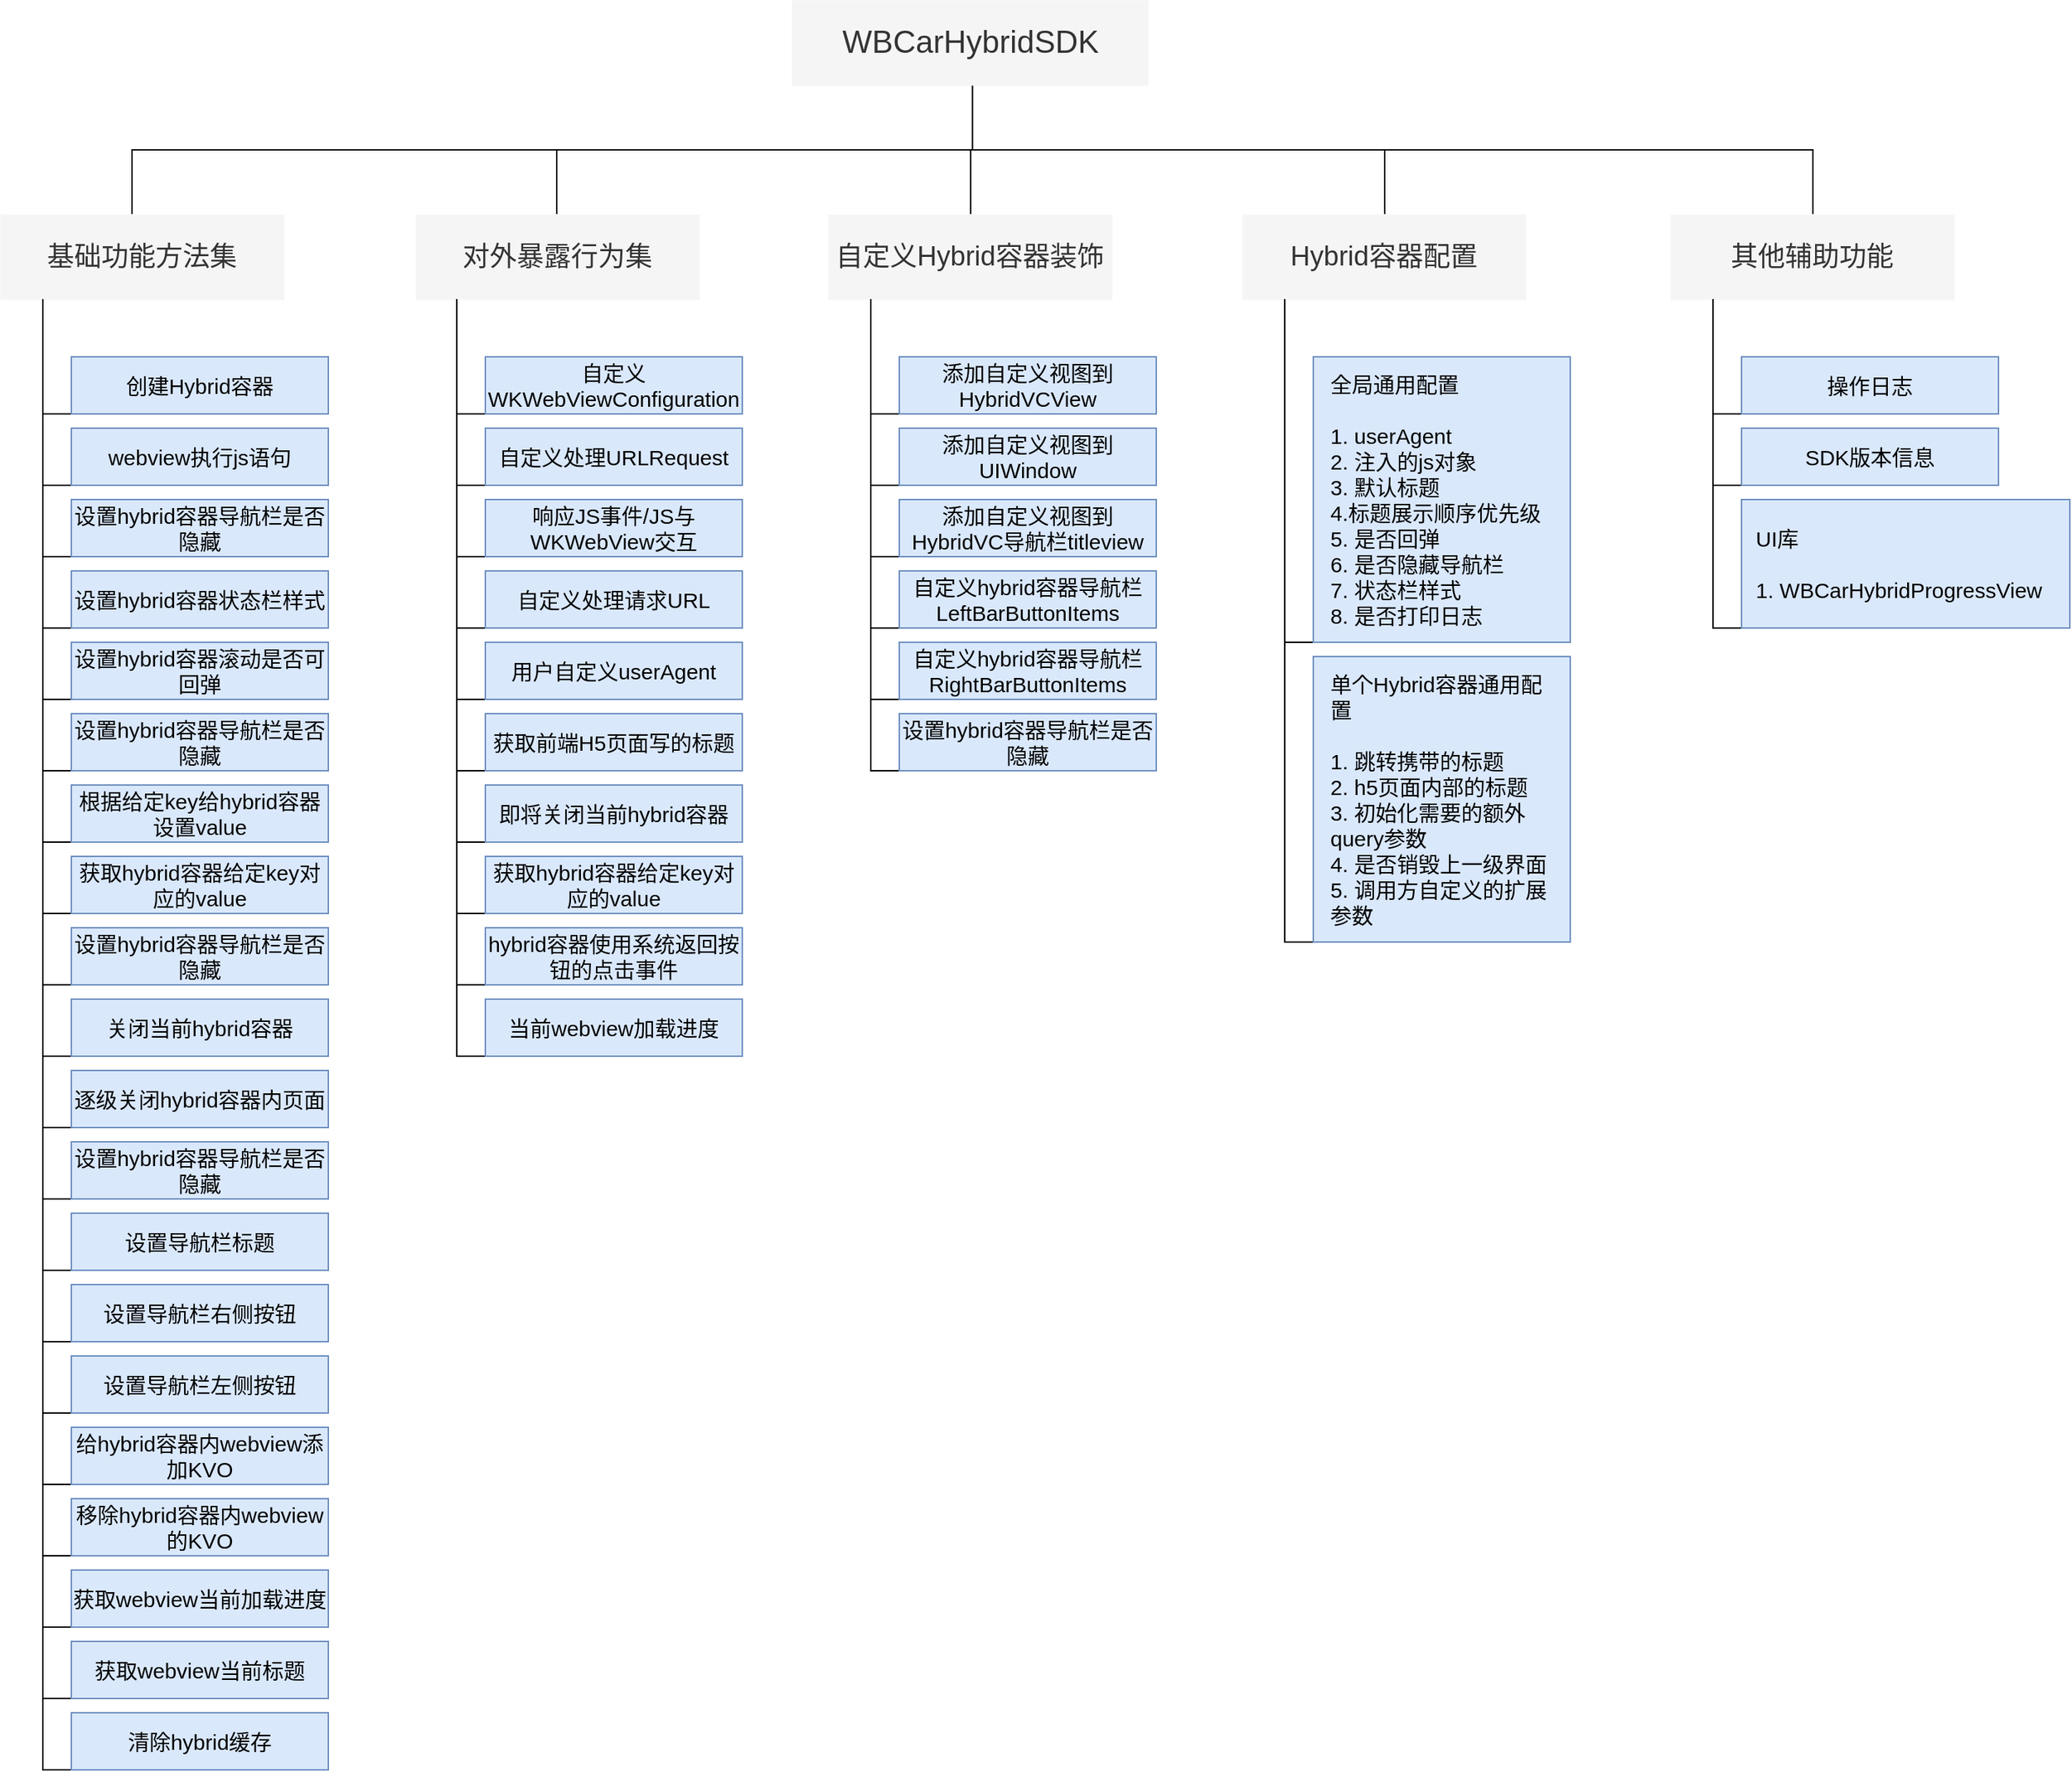 <mxfile version="15.8.6" type="github">
  <diagram id="Ij3SPuvVrrROI4GXfKk7" name="Page-1">
    <mxGraphModel dx="1656" dy="721" grid="1" gridSize="10" guides="1" tooltips="1" connect="1" arrows="1" fold="1" page="1" pageScale="1" pageWidth="827" pageHeight="1169" math="0" shadow="0">
      <root>
        <mxCell id="0" />
        <mxCell id="1" parent="0" />
        <mxCell id="zb7vuvem_jAwaq0RXjuC-1" value="&lt;font style=&quot;font-size: 22px&quot;&gt;WBCarHybridSDK&lt;/font&gt;" style="rounded=0;whiteSpace=wrap;html=1;fillColor=#f5f5f5;fontColor=#333333;strokeColor=none;strokeWidth=0;" vertex="1" parent="1">
          <mxGeometry x="584.5" y="70" width="250" height="60" as="geometry" />
        </mxCell>
        <mxCell id="zb7vuvem_jAwaq0RXjuC-2" value="" style="strokeWidth=1;html=1;shape=mxgraph.flowchart.annotation_2;align=left;labelPosition=right;pointerEvents=1;direction=south;" vertex="1" parent="1">
          <mxGeometry x="122.5" y="130" width="1177.5" height="90" as="geometry" />
        </mxCell>
        <mxCell id="zb7vuvem_jAwaq0RXjuC-7" value="&lt;font style=&quot;font-size: 19px&quot;&gt;基础功能方法集&lt;/font&gt;" style="rounded=0;whiteSpace=wrap;html=1;fillColor=#f5f5f5;fontColor=#333333;strokeColor=none;strokeWidth=0;" vertex="1" parent="1">
          <mxGeometry x="30" y="220" width="199" height="60" as="geometry" />
        </mxCell>
        <mxCell id="zb7vuvem_jAwaq0RXjuC-8" value="&lt;font style=&quot;font-size: 19px&quot;&gt;对外暴露行为集&lt;/font&gt;" style="rounded=0;whiteSpace=wrap;html=1;fillColor=#f5f5f5;fontColor=#333333;strokeColor=none;strokeWidth=0;" vertex="1" parent="1">
          <mxGeometry x="321" y="220" width="199" height="60" as="geometry" />
        </mxCell>
        <mxCell id="zb7vuvem_jAwaq0RXjuC-10" value="" style="strokeWidth=1;html=1;shape=mxgraph.flowchart.annotation_1;align=left;pointerEvents=1;fontSize=20;direction=south;" vertex="1" parent="1">
          <mxGeometry x="420" y="175" width="290" height="45" as="geometry" />
        </mxCell>
        <mxCell id="zb7vuvem_jAwaq0RXjuC-11" value="&lt;font style=&quot;font-size: 19px&quot;&gt;自定义Hybrid容器装饰&lt;/font&gt;" style="rounded=0;whiteSpace=wrap;html=1;fillColor=#f5f5f5;fontColor=#333333;strokeColor=none;strokeWidth=0;" vertex="1" parent="1">
          <mxGeometry x="610" y="220" width="199" height="60" as="geometry" />
        </mxCell>
        <mxCell id="zb7vuvem_jAwaq0RXjuC-12" value="&lt;font style=&quot;font-size: 19px&quot;&gt;Hybrid容器配置&lt;/font&gt;" style="rounded=0;whiteSpace=wrap;html=1;fillColor=#f5f5f5;fontColor=#333333;strokeColor=none;strokeWidth=0;" vertex="1" parent="1">
          <mxGeometry x="900" y="220" width="199" height="60" as="geometry" />
        </mxCell>
        <mxCell id="zb7vuvem_jAwaq0RXjuC-15" value="" style="shape=partialRectangle;whiteSpace=wrap;html=1;bottom=0;right=0;fillColor=none;pointerEvents=1;fontSize=22;strokeWidth=1;direction=north;" vertex="1" parent="1">
          <mxGeometry x="60" y="280" width="190" height="80" as="geometry" />
        </mxCell>
        <mxCell id="zb7vuvem_jAwaq0RXjuC-19" value="创建Hybrid容器" style="rounded=0;whiteSpace=wrap;pointerEvents=1;fontSize=15;strokeWidth=1;fillColor=#dae8fc;strokeColor=#6c8ebf;" vertex="1" parent="1">
          <mxGeometry x="80" y="320" width="180" height="40" as="geometry" />
        </mxCell>
        <mxCell id="zb7vuvem_jAwaq0RXjuC-22" value="" style="shape=partialRectangle;whiteSpace=wrap;html=1;bottom=0;right=0;fillColor=none;pointerEvents=1;fontSize=22;strokeWidth=1;direction=north;" vertex="1" parent="1">
          <mxGeometry x="60" y="360" width="190" height="50" as="geometry" />
        </mxCell>
        <mxCell id="zb7vuvem_jAwaq0RXjuC-23" value="webview执行js语句" style="rounded=0;whiteSpace=wrap;pointerEvents=1;fontSize=15;strokeWidth=1;fillColor=#dae8fc;strokeColor=#6c8ebf;" vertex="1" parent="1">
          <mxGeometry x="80" y="370" width="180" height="40" as="geometry" />
        </mxCell>
        <mxCell id="zb7vuvem_jAwaq0RXjuC-24" value="" style="shape=partialRectangle;whiteSpace=wrap;html=1;bottom=0;right=0;fillColor=none;pointerEvents=1;fontSize=22;strokeWidth=1;direction=north;" vertex="1" parent="1">
          <mxGeometry x="60" y="410" width="190" height="50" as="geometry" />
        </mxCell>
        <mxCell id="zb7vuvem_jAwaq0RXjuC-25" value="设置hybrid容器导航栏是否隐藏" style="rounded=0;pointerEvents=1;fontSize=15;strokeWidth=1;fillColor=#dae8fc;strokeColor=#6c8ebf;spacing=0;spacingTop=0;verticalAlign=middle;whiteSpace=wrap;" vertex="1" parent="1">
          <mxGeometry x="80" y="420" width="180" height="40" as="geometry" />
        </mxCell>
        <mxCell id="18_wUHmWC6TOnFnVTH_t-1" value="" style="shape=partialRectangle;whiteSpace=wrap;html=1;bottom=0;right=0;fillColor=none;pointerEvents=1;fontSize=22;strokeWidth=1;direction=north;" vertex="1" parent="1">
          <mxGeometry x="60" y="460" width="190" height="50" as="geometry" />
        </mxCell>
        <mxCell id="18_wUHmWC6TOnFnVTH_t-2" value="设置hybrid容器状态栏样式" style="rounded=0;whiteSpace=wrap;pointerEvents=1;fontSize=15;strokeWidth=1;fillColor=#dae8fc;strokeColor=#6c8ebf;" vertex="1" parent="1">
          <mxGeometry x="80" y="470" width="180" height="40" as="geometry" />
        </mxCell>
        <mxCell id="18_wUHmWC6TOnFnVTH_t-3" value="" style="shape=partialRectangle;whiteSpace=wrap;html=1;bottom=0;right=0;fillColor=none;pointerEvents=1;fontSize=22;strokeWidth=1;direction=north;" vertex="1" parent="1">
          <mxGeometry x="60" y="510" width="190" height="50" as="geometry" />
        </mxCell>
        <mxCell id="18_wUHmWC6TOnFnVTH_t-4" value="设置hybrid容器滚动是否可回弹" style="rounded=0;whiteSpace=wrap;pointerEvents=1;fontSize=15;strokeWidth=1;fillColor=#dae8fc;strokeColor=#6c8ebf;" vertex="1" parent="1">
          <mxGeometry x="80" y="520" width="180" height="40" as="geometry" />
        </mxCell>
        <mxCell id="18_wUHmWC6TOnFnVTH_t-5" value="" style="shape=partialRectangle;whiteSpace=wrap;html=1;bottom=0;right=0;fillColor=none;pointerEvents=1;fontSize=22;strokeWidth=1;direction=north;" vertex="1" parent="1">
          <mxGeometry x="60" y="560" width="190" height="50" as="geometry" />
        </mxCell>
        <mxCell id="18_wUHmWC6TOnFnVTH_t-6" value="设置hybrid容器导航栏是否隐藏" style="rounded=0;pointerEvents=1;fontSize=15;strokeWidth=1;fillColor=#dae8fc;strokeColor=#6c8ebf;spacing=0;spacingTop=0;verticalAlign=middle;whiteSpace=wrap;" vertex="1" parent="1">
          <mxGeometry x="80" y="570" width="180" height="40" as="geometry" />
        </mxCell>
        <mxCell id="18_wUHmWC6TOnFnVTH_t-7" value="" style="shape=partialRectangle;whiteSpace=wrap;html=1;bottom=0;right=0;fillColor=none;pointerEvents=1;fontSize=22;strokeWidth=1;direction=north;" vertex="1" parent="1">
          <mxGeometry x="60" y="610" width="190" height="50" as="geometry" />
        </mxCell>
        <mxCell id="18_wUHmWC6TOnFnVTH_t-8" value="根据给定key给hybrid容器设置value" style="rounded=0;whiteSpace=wrap;pointerEvents=1;fontSize=15;strokeWidth=1;fillColor=#dae8fc;strokeColor=#6c8ebf;" vertex="1" parent="1">
          <mxGeometry x="80" y="620" width="180" height="40" as="geometry" />
        </mxCell>
        <mxCell id="18_wUHmWC6TOnFnVTH_t-9" value="" style="shape=partialRectangle;whiteSpace=wrap;html=1;bottom=0;right=0;fillColor=none;pointerEvents=1;fontSize=22;strokeWidth=1;direction=north;" vertex="1" parent="1">
          <mxGeometry x="60" y="660" width="190" height="50" as="geometry" />
        </mxCell>
        <mxCell id="18_wUHmWC6TOnFnVTH_t-10" value="获取hybrid容器给定key对应的value" style="rounded=0;whiteSpace=wrap;pointerEvents=1;fontSize=15;strokeWidth=1;fillColor=#dae8fc;strokeColor=#6c8ebf;" vertex="1" parent="1">
          <mxGeometry x="80" y="670" width="180" height="40" as="geometry" />
        </mxCell>
        <mxCell id="18_wUHmWC6TOnFnVTH_t-11" value="" style="shape=partialRectangle;whiteSpace=wrap;html=1;bottom=0;right=0;fillColor=none;pointerEvents=1;fontSize=22;strokeWidth=1;direction=north;" vertex="1" parent="1">
          <mxGeometry x="60" y="710" width="190" height="50" as="geometry" />
        </mxCell>
        <mxCell id="18_wUHmWC6TOnFnVTH_t-12" value="设置hybrid容器导航栏是否隐藏" style="rounded=0;pointerEvents=1;fontSize=15;strokeWidth=1;fillColor=#dae8fc;strokeColor=#6c8ebf;spacing=0;spacingTop=0;verticalAlign=middle;whiteSpace=wrap;" vertex="1" parent="1">
          <mxGeometry x="80" y="720" width="180" height="40" as="geometry" />
        </mxCell>
        <mxCell id="18_wUHmWC6TOnFnVTH_t-13" value="" style="shape=partialRectangle;whiteSpace=wrap;html=1;bottom=0;right=0;fillColor=none;pointerEvents=1;fontSize=22;strokeWidth=1;direction=north;" vertex="1" parent="1">
          <mxGeometry x="60" y="760" width="190" height="50" as="geometry" />
        </mxCell>
        <mxCell id="18_wUHmWC6TOnFnVTH_t-14" value="关闭当前hybrid容器" style="rounded=0;whiteSpace=wrap;pointerEvents=1;fontSize=15;strokeWidth=1;fillColor=#dae8fc;strokeColor=#6c8ebf;" vertex="1" parent="1">
          <mxGeometry x="80" y="770" width="180" height="40" as="geometry" />
        </mxCell>
        <mxCell id="18_wUHmWC6TOnFnVTH_t-15" value="" style="shape=partialRectangle;whiteSpace=wrap;html=1;bottom=0;right=0;fillColor=none;pointerEvents=1;fontSize=22;strokeWidth=1;direction=north;" vertex="1" parent="1">
          <mxGeometry x="60" y="810" width="190" height="50" as="geometry" />
        </mxCell>
        <mxCell id="18_wUHmWC6TOnFnVTH_t-16" value="逐级关闭hybrid容器内页面" style="rounded=0;whiteSpace=wrap;pointerEvents=1;fontSize=15;strokeWidth=1;fillColor=#dae8fc;strokeColor=#6c8ebf;" vertex="1" parent="1">
          <mxGeometry x="80" y="820" width="180" height="40" as="geometry" />
        </mxCell>
        <mxCell id="18_wUHmWC6TOnFnVTH_t-17" value="" style="shape=partialRectangle;whiteSpace=wrap;html=1;bottom=0;right=0;fillColor=none;pointerEvents=1;fontSize=22;strokeWidth=1;direction=north;" vertex="1" parent="1">
          <mxGeometry x="60" y="860" width="190" height="50" as="geometry" />
        </mxCell>
        <mxCell id="18_wUHmWC6TOnFnVTH_t-18" value="设置hybrid容器导航栏是否隐藏" style="rounded=0;pointerEvents=1;fontSize=15;strokeWidth=1;fillColor=#dae8fc;strokeColor=#6c8ebf;spacing=0;spacingTop=0;verticalAlign=middle;whiteSpace=wrap;" vertex="1" parent="1">
          <mxGeometry x="80" y="870" width="180" height="40" as="geometry" />
        </mxCell>
        <mxCell id="18_wUHmWC6TOnFnVTH_t-19" value="" style="shape=partialRectangle;whiteSpace=wrap;html=1;bottom=0;right=0;fillColor=none;pointerEvents=1;fontSize=22;strokeWidth=1;direction=north;" vertex="1" parent="1">
          <mxGeometry x="60" y="910" width="190" height="50" as="geometry" />
        </mxCell>
        <mxCell id="18_wUHmWC6TOnFnVTH_t-20" value="设置导航栏标题" style="rounded=0;whiteSpace=wrap;pointerEvents=1;fontSize=15;strokeWidth=1;fillColor=#dae8fc;strokeColor=#6c8ebf;" vertex="1" parent="1">
          <mxGeometry x="80" y="920" width="180" height="40" as="geometry" />
        </mxCell>
        <mxCell id="18_wUHmWC6TOnFnVTH_t-21" value="" style="shape=partialRectangle;whiteSpace=wrap;html=1;bottom=0;right=0;fillColor=none;pointerEvents=1;fontSize=22;strokeWidth=1;direction=north;" vertex="1" parent="1">
          <mxGeometry x="60" y="960" width="190" height="50" as="geometry" />
        </mxCell>
        <mxCell id="18_wUHmWC6TOnFnVTH_t-22" value="设置导航栏右侧按钮" style="rounded=0;whiteSpace=wrap;pointerEvents=1;fontSize=15;strokeWidth=1;fillColor=#dae8fc;strokeColor=#6c8ebf;" vertex="1" parent="1">
          <mxGeometry x="80" y="970" width="180" height="40" as="geometry" />
        </mxCell>
        <mxCell id="18_wUHmWC6TOnFnVTH_t-23" value="" style="shape=partialRectangle;whiteSpace=wrap;html=1;bottom=0;right=0;fillColor=none;pointerEvents=1;fontSize=22;strokeWidth=1;direction=north;" vertex="1" parent="1">
          <mxGeometry x="60" y="1010" width="190" height="50" as="geometry" />
        </mxCell>
        <mxCell id="18_wUHmWC6TOnFnVTH_t-24" value="设置导航栏左侧按钮" style="rounded=0;pointerEvents=1;fontSize=15;strokeWidth=1;fillColor=#dae8fc;strokeColor=#6c8ebf;spacing=0;spacingTop=0;verticalAlign=middle;whiteSpace=wrap;" vertex="1" parent="1">
          <mxGeometry x="80" y="1020" width="180" height="40" as="geometry" />
        </mxCell>
        <mxCell id="18_wUHmWC6TOnFnVTH_t-25" value="" style="shape=partialRectangle;whiteSpace=wrap;html=1;bottom=0;right=0;fillColor=none;pointerEvents=1;fontSize=22;strokeWidth=1;direction=north;" vertex="1" parent="1">
          <mxGeometry x="60" y="1060" width="190" height="50" as="geometry" />
        </mxCell>
        <mxCell id="18_wUHmWC6TOnFnVTH_t-26" value="给hybrid容器内webview添加KVO" style="rounded=0;whiteSpace=wrap;pointerEvents=1;fontSize=15;strokeWidth=1;fillColor=#dae8fc;strokeColor=#6c8ebf;" vertex="1" parent="1">
          <mxGeometry x="80" y="1070" width="180" height="40" as="geometry" />
        </mxCell>
        <mxCell id="18_wUHmWC6TOnFnVTH_t-27" value="" style="shape=partialRectangle;whiteSpace=wrap;html=1;bottom=0;right=0;fillColor=none;pointerEvents=1;fontSize=22;strokeWidth=1;direction=north;" vertex="1" parent="1">
          <mxGeometry x="60" y="1110" width="190" height="50" as="geometry" />
        </mxCell>
        <mxCell id="18_wUHmWC6TOnFnVTH_t-28" value="移除hybrid容器内webview的KVO" style="rounded=0;whiteSpace=wrap;pointerEvents=1;fontSize=15;strokeWidth=1;fillColor=#dae8fc;strokeColor=#6c8ebf;" vertex="1" parent="1">
          <mxGeometry x="80" y="1120" width="180" height="40" as="geometry" />
        </mxCell>
        <mxCell id="18_wUHmWC6TOnFnVTH_t-29" value="" style="shape=partialRectangle;whiteSpace=wrap;html=1;bottom=0;right=0;fillColor=none;pointerEvents=1;fontSize=22;strokeWidth=1;direction=north;" vertex="1" parent="1">
          <mxGeometry x="60" y="1160" width="190" height="50" as="geometry" />
        </mxCell>
        <mxCell id="18_wUHmWC6TOnFnVTH_t-30" value="获取webview当前加载进度" style="rounded=0;pointerEvents=1;fontSize=15;strokeWidth=1;fillColor=#dae8fc;strokeColor=#6c8ebf;spacing=0;spacingTop=0;verticalAlign=middle;whiteSpace=wrap;" vertex="1" parent="1">
          <mxGeometry x="80" y="1170" width="180" height="40" as="geometry" />
        </mxCell>
        <mxCell id="18_wUHmWC6TOnFnVTH_t-31" value="" style="shape=partialRectangle;whiteSpace=wrap;html=1;bottom=0;right=0;fillColor=none;pointerEvents=1;fontSize=22;strokeWidth=1;direction=north;" vertex="1" parent="1">
          <mxGeometry x="60" y="1210" width="190" height="50" as="geometry" />
        </mxCell>
        <mxCell id="18_wUHmWC6TOnFnVTH_t-32" value="获取webview当前标题" style="rounded=0;whiteSpace=wrap;pointerEvents=1;fontSize=15;strokeWidth=1;fillColor=#dae8fc;strokeColor=#6c8ebf;" vertex="1" parent="1">
          <mxGeometry x="80" y="1220" width="180" height="40" as="geometry" />
        </mxCell>
        <mxCell id="18_wUHmWC6TOnFnVTH_t-33" value="" style="shape=partialRectangle;whiteSpace=wrap;html=1;bottom=0;right=0;fillColor=none;pointerEvents=1;fontSize=22;strokeWidth=1;direction=north;" vertex="1" parent="1">
          <mxGeometry x="60" y="1260" width="190" height="50" as="geometry" />
        </mxCell>
        <mxCell id="18_wUHmWC6TOnFnVTH_t-34" value="清除hybrid缓存" style="rounded=0;whiteSpace=wrap;pointerEvents=1;fontSize=15;strokeWidth=1;fillColor=#dae8fc;strokeColor=#6c8ebf;" vertex="1" parent="1">
          <mxGeometry x="80" y="1270" width="180" height="40" as="geometry" />
        </mxCell>
        <mxCell id="18_wUHmWC6TOnFnVTH_t-38" value="" style="shape=partialRectangle;whiteSpace=wrap;html=1;bottom=0;right=0;fillColor=none;pointerEvents=1;fontSize=22;strokeWidth=1;direction=north;" vertex="1" parent="1">
          <mxGeometry x="350" y="280" width="190" height="80" as="geometry" />
        </mxCell>
        <mxCell id="18_wUHmWC6TOnFnVTH_t-39" value="自定义WKWebViewConfiguration" style="rounded=0;whiteSpace=wrap;pointerEvents=1;fontSize=15;strokeWidth=1;fillColor=#dae8fc;strokeColor=#6c8ebf;" vertex="1" parent="1">
          <mxGeometry x="370" y="320" width="180" height="40" as="geometry" />
        </mxCell>
        <mxCell id="18_wUHmWC6TOnFnVTH_t-40" value="" style="shape=partialRectangle;whiteSpace=wrap;html=1;bottom=0;right=0;fillColor=none;pointerEvents=1;fontSize=22;strokeWidth=1;direction=north;" vertex="1" parent="1">
          <mxGeometry x="350" y="360" width="190" height="50" as="geometry" />
        </mxCell>
        <mxCell id="18_wUHmWC6TOnFnVTH_t-41" value="自定义处理URLRequest" style="rounded=0;whiteSpace=wrap;pointerEvents=1;fontSize=15;strokeWidth=1;fillColor=#dae8fc;strokeColor=#6c8ebf;" vertex="1" parent="1">
          <mxGeometry x="370" y="370" width="180" height="40" as="geometry" />
        </mxCell>
        <mxCell id="18_wUHmWC6TOnFnVTH_t-42" value="" style="shape=partialRectangle;whiteSpace=wrap;html=1;bottom=0;right=0;fillColor=none;pointerEvents=1;fontSize=22;strokeWidth=1;direction=north;" vertex="1" parent="1">
          <mxGeometry x="350" y="410" width="190" height="50" as="geometry" />
        </mxCell>
        <mxCell id="18_wUHmWC6TOnFnVTH_t-43" value="响应JS事件/JS与WKWebView交互" style="rounded=0;pointerEvents=1;fontSize=15;strokeWidth=1;fillColor=#dae8fc;strokeColor=#6c8ebf;spacing=0;spacingTop=0;verticalAlign=middle;whiteSpace=wrap;" vertex="1" parent="1">
          <mxGeometry x="370" y="420" width="180" height="40" as="geometry" />
        </mxCell>
        <mxCell id="18_wUHmWC6TOnFnVTH_t-44" value="" style="shape=partialRectangle;whiteSpace=wrap;html=1;bottom=0;right=0;fillColor=none;pointerEvents=1;fontSize=22;strokeWidth=1;direction=north;" vertex="1" parent="1">
          <mxGeometry x="350" y="460" width="190" height="50" as="geometry" />
        </mxCell>
        <mxCell id="18_wUHmWC6TOnFnVTH_t-45" value="自定义处理请求URL" style="rounded=0;whiteSpace=wrap;pointerEvents=1;fontSize=15;strokeWidth=1;fillColor=#dae8fc;strokeColor=#6c8ebf;" vertex="1" parent="1">
          <mxGeometry x="370" y="470" width="180" height="40" as="geometry" />
        </mxCell>
        <mxCell id="18_wUHmWC6TOnFnVTH_t-46" value="" style="shape=partialRectangle;whiteSpace=wrap;html=1;bottom=0;right=0;fillColor=none;pointerEvents=1;fontSize=22;strokeWidth=1;direction=north;" vertex="1" parent="1">
          <mxGeometry x="350" y="510" width="190" height="50" as="geometry" />
        </mxCell>
        <mxCell id="18_wUHmWC6TOnFnVTH_t-47" value="用户自定义userAgent" style="rounded=0;whiteSpace=wrap;pointerEvents=1;fontSize=15;strokeWidth=1;fillColor=#dae8fc;strokeColor=#6c8ebf;" vertex="1" parent="1">
          <mxGeometry x="370" y="520" width="180" height="40" as="geometry" />
        </mxCell>
        <mxCell id="18_wUHmWC6TOnFnVTH_t-48" value="" style="shape=partialRectangle;whiteSpace=wrap;html=1;bottom=0;right=0;fillColor=none;pointerEvents=1;fontSize=22;strokeWidth=1;direction=north;" vertex="1" parent="1">
          <mxGeometry x="350" y="560" width="190" height="50" as="geometry" />
        </mxCell>
        <mxCell id="18_wUHmWC6TOnFnVTH_t-49" value="获取前端H5页面写的标题" style="rounded=0;pointerEvents=1;fontSize=15;strokeWidth=1;fillColor=#dae8fc;strokeColor=#6c8ebf;spacing=0;spacingTop=0;verticalAlign=middle;whiteSpace=wrap;" vertex="1" parent="1">
          <mxGeometry x="370" y="570" width="180" height="40" as="geometry" />
        </mxCell>
        <mxCell id="18_wUHmWC6TOnFnVTH_t-50" value="" style="shape=partialRectangle;whiteSpace=wrap;html=1;bottom=0;right=0;fillColor=none;pointerEvents=1;fontSize=22;strokeWidth=1;direction=north;" vertex="1" parent="1">
          <mxGeometry x="350" y="610" width="190" height="50" as="geometry" />
        </mxCell>
        <mxCell id="18_wUHmWC6TOnFnVTH_t-51" value="即将关闭当前hybrid容器" style="rounded=0;whiteSpace=wrap;pointerEvents=1;fontSize=15;strokeWidth=1;fillColor=#dae8fc;strokeColor=#6c8ebf;" vertex="1" parent="1">
          <mxGeometry x="370" y="620" width="180" height="40" as="geometry" />
        </mxCell>
        <mxCell id="18_wUHmWC6TOnFnVTH_t-52" value="" style="shape=partialRectangle;whiteSpace=wrap;html=1;bottom=0;right=0;fillColor=none;pointerEvents=1;fontSize=22;strokeWidth=1;direction=north;" vertex="1" parent="1">
          <mxGeometry x="350" y="660" width="190" height="50" as="geometry" />
        </mxCell>
        <mxCell id="18_wUHmWC6TOnFnVTH_t-53" value="获取hybrid容器给定key对应的value" style="rounded=0;whiteSpace=wrap;pointerEvents=1;fontSize=15;strokeWidth=1;fillColor=#dae8fc;strokeColor=#6c8ebf;" vertex="1" parent="1">
          <mxGeometry x="370" y="670" width="180" height="40" as="geometry" />
        </mxCell>
        <mxCell id="18_wUHmWC6TOnFnVTH_t-54" value="" style="shape=partialRectangle;whiteSpace=wrap;html=1;bottom=0;right=0;fillColor=none;pointerEvents=1;fontSize=22;strokeWidth=1;direction=north;" vertex="1" parent="1">
          <mxGeometry x="350" y="710" width="190" height="50" as="geometry" />
        </mxCell>
        <mxCell id="18_wUHmWC6TOnFnVTH_t-55" value="hybrid容器使用系统返回按钮的点击事件" style="rounded=0;pointerEvents=1;fontSize=15;strokeWidth=1;fillColor=#dae8fc;strokeColor=#6c8ebf;spacing=0;spacingTop=0;verticalAlign=middle;whiteSpace=wrap;" vertex="1" parent="1">
          <mxGeometry x="370" y="720" width="180" height="40" as="geometry" />
        </mxCell>
        <mxCell id="18_wUHmWC6TOnFnVTH_t-56" value="" style="shape=partialRectangle;whiteSpace=wrap;html=1;bottom=0;right=0;fillColor=none;pointerEvents=1;fontSize=22;strokeWidth=1;direction=north;" vertex="1" parent="1">
          <mxGeometry x="350" y="760" width="190" height="50" as="geometry" />
        </mxCell>
        <mxCell id="18_wUHmWC6TOnFnVTH_t-57" value="当前webview加载进度" style="rounded=0;whiteSpace=wrap;pointerEvents=1;fontSize=15;strokeWidth=1;fillColor=#dae8fc;strokeColor=#6c8ebf;" vertex="1" parent="1">
          <mxGeometry x="370" y="770" width="180" height="40" as="geometry" />
        </mxCell>
        <mxCell id="18_wUHmWC6TOnFnVTH_t-78" value="" style="shape=partialRectangle;whiteSpace=wrap;html=1;bottom=0;right=0;fillColor=none;pointerEvents=1;fontSize=22;strokeWidth=1;direction=north;" vertex="1" parent="1">
          <mxGeometry x="640" y="280" width="190" height="80" as="geometry" />
        </mxCell>
        <mxCell id="18_wUHmWC6TOnFnVTH_t-79" value="添加自定义视图到HybridVCView" style="rounded=0;whiteSpace=wrap;pointerEvents=1;fontSize=15;strokeWidth=1;fillColor=#dae8fc;strokeColor=#6c8ebf;" vertex="1" parent="1">
          <mxGeometry x="660" y="320" width="180" height="40" as="geometry" />
        </mxCell>
        <mxCell id="18_wUHmWC6TOnFnVTH_t-80" value="" style="shape=partialRectangle;whiteSpace=wrap;html=1;bottom=0;right=0;fillColor=none;pointerEvents=1;fontSize=22;strokeWidth=1;direction=north;" vertex="1" parent="1">
          <mxGeometry x="640" y="360" width="190" height="50" as="geometry" />
        </mxCell>
        <mxCell id="18_wUHmWC6TOnFnVTH_t-81" value="添加自定义视图到UIWindow" style="rounded=0;whiteSpace=wrap;pointerEvents=1;fontSize=15;strokeWidth=1;fillColor=#dae8fc;strokeColor=#6c8ebf;" vertex="1" parent="1">
          <mxGeometry x="660" y="370" width="180" height="40" as="geometry" />
        </mxCell>
        <mxCell id="18_wUHmWC6TOnFnVTH_t-82" value="" style="shape=partialRectangle;whiteSpace=wrap;html=1;bottom=0;right=0;fillColor=none;pointerEvents=1;fontSize=22;strokeWidth=1;direction=north;" vertex="1" parent="1">
          <mxGeometry x="640" y="410" width="190" height="50" as="geometry" />
        </mxCell>
        <mxCell id="18_wUHmWC6TOnFnVTH_t-83" value="添加自定义视图到HybridVC导航栏titleview" style="rounded=0;pointerEvents=1;fontSize=15;strokeWidth=1;fillColor=#dae8fc;strokeColor=#6c8ebf;spacing=0;spacingTop=0;verticalAlign=middle;whiteSpace=wrap;" vertex="1" parent="1">
          <mxGeometry x="660" y="420" width="180" height="40" as="geometry" />
        </mxCell>
        <mxCell id="18_wUHmWC6TOnFnVTH_t-84" value="" style="shape=partialRectangle;whiteSpace=wrap;html=1;bottom=0;right=0;fillColor=none;pointerEvents=1;fontSize=22;strokeWidth=1;direction=north;" vertex="1" parent="1">
          <mxGeometry x="640" y="460" width="190" height="50" as="geometry" />
        </mxCell>
        <mxCell id="18_wUHmWC6TOnFnVTH_t-85" value="自定义hybrid容器导航栏LeftBarButtonItems" style="rounded=0;whiteSpace=wrap;pointerEvents=1;fontSize=15;strokeWidth=1;fillColor=#dae8fc;strokeColor=#6c8ebf;" vertex="1" parent="1">
          <mxGeometry x="660" y="470" width="180" height="40" as="geometry" />
        </mxCell>
        <mxCell id="18_wUHmWC6TOnFnVTH_t-86" value="" style="shape=partialRectangle;whiteSpace=wrap;html=1;bottom=0;right=0;fillColor=none;pointerEvents=1;fontSize=22;strokeWidth=1;direction=north;" vertex="1" parent="1">
          <mxGeometry x="640" y="510" width="190" height="50" as="geometry" />
        </mxCell>
        <mxCell id="18_wUHmWC6TOnFnVTH_t-87" value="自定义hybrid容器导航栏RightBarButtonItems" style="rounded=0;whiteSpace=wrap;pointerEvents=1;fontSize=15;strokeWidth=1;fillColor=#dae8fc;strokeColor=#6c8ebf;" vertex="1" parent="1">
          <mxGeometry x="660" y="520" width="180" height="40" as="geometry" />
        </mxCell>
        <mxCell id="18_wUHmWC6TOnFnVTH_t-88" value="" style="shape=partialRectangle;whiteSpace=wrap;html=1;bottom=0;right=0;fillColor=none;pointerEvents=1;fontSize=22;strokeWidth=1;direction=north;" vertex="1" parent="1">
          <mxGeometry x="640" y="560" width="190" height="50" as="geometry" />
        </mxCell>
        <mxCell id="18_wUHmWC6TOnFnVTH_t-89" value="设置hybrid容器导航栏是否隐藏" style="rounded=0;pointerEvents=1;fontSize=15;strokeWidth=1;fillColor=#dae8fc;strokeColor=#6c8ebf;spacing=0;spacingTop=0;verticalAlign=middle;whiteSpace=wrap;" vertex="1" parent="1">
          <mxGeometry x="660" y="570" width="180" height="40" as="geometry" />
        </mxCell>
        <mxCell id="18_wUHmWC6TOnFnVTH_t-118" value="" style="shape=partialRectangle;whiteSpace=wrap;html=1;bottom=0;right=0;fillColor=none;pointerEvents=1;fontSize=22;strokeWidth=1;direction=north;" vertex="1" parent="1">
          <mxGeometry x="930" y="280" width="190" height="240" as="geometry" />
        </mxCell>
        <mxCell id="18_wUHmWC6TOnFnVTH_t-119" value="全局通用配置&#xa;&#xa;1. userAgent&#xa;2. 注入的js对象&#xa;3. 默认标题&#xa;4.标题展示顺序优先级&#xa;5. 是否回弹&#xa;6. 是否隐藏导航栏&#xa;7. 状态栏样式&#xa;8. 是否打印日志" style="rounded=0;whiteSpace=wrap;pointerEvents=1;fontSize=15;strokeWidth=1;fillColor=#dae8fc;strokeColor=#6c8ebf;spacingLeft=10;spacingRight=10;align=left;" vertex="1" parent="1">
          <mxGeometry x="950" y="320" width="180" height="200" as="geometry" />
        </mxCell>
        <mxCell id="18_wUHmWC6TOnFnVTH_t-120" value="" style="shape=partialRectangle;whiteSpace=wrap;html=1;bottom=0;right=0;fillColor=none;pointerEvents=1;fontSize=22;strokeWidth=1;direction=north;" vertex="1" parent="1">
          <mxGeometry x="930" y="520" width="190" height="210" as="geometry" />
        </mxCell>
        <mxCell id="18_wUHmWC6TOnFnVTH_t-121" value="单个Hybrid容器通用配置&#xa;&#xa;1. 跳转携带的标题&#xa;2. h5页面内部的标题&#xa;3. 初始化需要的额外query参数&#xa;4. 是否销毁上一级界面&#xa;5. 调用方自定义的扩展参数" style="rounded=0;whiteSpace=wrap;pointerEvents=1;fontSize=15;strokeWidth=1;fillColor=#dae8fc;strokeColor=#6c8ebf;spacingLeft=10;spacingRight=10;align=left;" vertex="1" parent="1">
          <mxGeometry x="950" y="530" width="180" height="200" as="geometry" />
        </mxCell>
        <mxCell id="18_wUHmWC6TOnFnVTH_t-162" value="" style="strokeWidth=1;html=1;shape=mxgraph.flowchart.annotation_1;align=left;pointerEvents=1;fontSize=20;direction=south;" vertex="1" parent="1">
          <mxGeometry x="710" y="175" width="290" height="45" as="geometry" />
        </mxCell>
        <mxCell id="18_wUHmWC6TOnFnVTH_t-163" value="&lt;font style=&quot;font-size: 19px&quot;&gt;其他辅助功能&lt;/font&gt;" style="rounded=0;whiteSpace=wrap;html=1;fillColor=#f5f5f5;fontColor=#333333;strokeColor=none;strokeWidth=0;" vertex="1" parent="1">
          <mxGeometry x="1200" y="220" width="199" height="60" as="geometry" />
        </mxCell>
        <mxCell id="18_wUHmWC6TOnFnVTH_t-164" value="" style="shape=partialRectangle;whiteSpace=wrap;html=1;bottom=0;right=0;fillColor=none;pointerEvents=1;fontSize=22;strokeWidth=1;direction=north;" vertex="1" parent="1">
          <mxGeometry x="1230" y="280" width="190" height="80" as="geometry" />
        </mxCell>
        <mxCell id="18_wUHmWC6TOnFnVTH_t-165" value="操作日志" style="rounded=0;whiteSpace=wrap;pointerEvents=1;fontSize=15;strokeWidth=1;fillColor=#dae8fc;strokeColor=#6c8ebf;" vertex="1" parent="1">
          <mxGeometry x="1250" y="320" width="180" height="40" as="geometry" />
        </mxCell>
        <mxCell id="18_wUHmWC6TOnFnVTH_t-166" value="" style="shape=partialRectangle;whiteSpace=wrap;html=1;bottom=0;right=0;fillColor=none;pointerEvents=1;fontSize=22;strokeWidth=1;direction=north;" vertex="1" parent="1">
          <mxGeometry x="1230" y="360" width="190" height="50" as="geometry" />
        </mxCell>
        <mxCell id="18_wUHmWC6TOnFnVTH_t-167" value="SDK版本信息" style="rounded=0;whiteSpace=wrap;pointerEvents=1;fontSize=15;strokeWidth=1;fillColor=#dae8fc;strokeColor=#6c8ebf;" vertex="1" parent="1">
          <mxGeometry x="1250" y="370" width="180" height="40" as="geometry" />
        </mxCell>
        <mxCell id="18_wUHmWC6TOnFnVTH_t-168" value="" style="shape=partialRectangle;whiteSpace=wrap;html=1;bottom=0;right=0;fillColor=none;pointerEvents=1;fontSize=22;strokeWidth=1;direction=north;" vertex="1" parent="1">
          <mxGeometry x="1230" y="410" width="190" height="100" as="geometry" />
        </mxCell>
        <mxCell id="18_wUHmWC6TOnFnVTH_t-169" value="UI库&#xa;&#xa;1. WBCarHybridProgressView" style="rounded=0;pointerEvents=1;fontSize=15;strokeWidth=1;fillColor=#dae8fc;strokeColor=#6c8ebf;spacing=0;spacingTop=0;verticalAlign=middle;whiteSpace=wrap;align=left;spacingLeft=10;spacingRight=10;" vertex="1" parent="1">
          <mxGeometry x="1250" y="420" width="230" height="90" as="geometry" />
        </mxCell>
      </root>
    </mxGraphModel>
  </diagram>
</mxfile>
